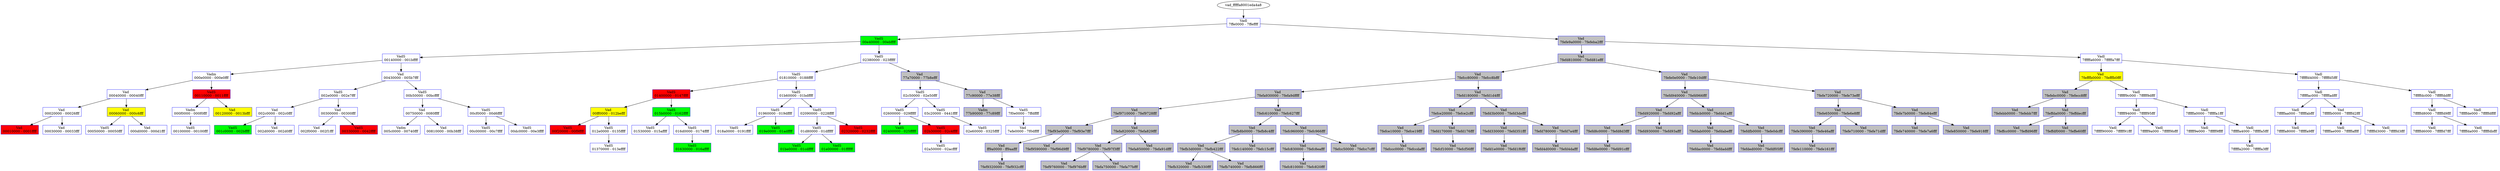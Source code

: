 /* Pid:   1248 */
digraph processtree {
graph [rankdir = "TB"];
vad_fffffa8001eda4a8 -> vad_fffffa8001ec6900
vad_fffffa8001ec6900 [label = "{ Vadl\n7ffe0000 - 7ffeffff }"shape = "record" color = "blue" style = "filled" fillcolor = "white"];
vad_fffffa8001ec6900 -> vad_fffffa8001eedec0
vad_fffffa8001eedec0 [label = "{ VadS\n00e40000 - 00ebffff }"shape = "record" color = "blue" style = "filled" fillcolor = "green"];
vad_fffffa8001eedec0 -> vad_fffffa8001ed8580
vad_fffffa8001ed8580 [label = "{ VadS\n00140000 - 001bffff }"shape = "record" color = "blue" style = "filled" fillcolor = "white"];
vad_fffffa8001ed8580 -> vad_fffffa8001edc3d0
vad_fffffa8001edc3d0 [label = "{ Vadm\n000e0000 - 000e0fff }"shape = "record" color = "blue" style = "filled" fillcolor = "white"];
vad_fffffa8001edc3d0 -> vad_fffffa8001edaf80
vad_fffffa8001edaf80 [label = "{ Vad \n00040000 - 00040fff }"shape = "record" color = "blue" style = "filled" fillcolor = "white"];
vad_fffffa8001edaf80 -> vad_fffffa8001ed6880
vad_fffffa8001ed6880 [label = "{ Vad \n00020000 - 00026fff }"shape = "record" color = "blue" style = "filled" fillcolor = "white"];
vad_fffffa8001ed6880 -> vad_fffffa8001edc180
vad_fffffa8001edc180 [label = "{ Vad \n00010000 - 0001ffff }"shape = "record" color = "blue" style = "filled" fillcolor = "red"];
vad_fffffa8001ed6880 -> vad_fffffa8001ed9d60
vad_fffffa8001ed9d60 [label = "{ Vad \n00030000 - 00033fff }"shape = "record" color = "blue" style = "filled" fillcolor = "white"];
vad_fffffa8001edaf80 -> vad_fffffa8001edadb0
vad_fffffa8001edadb0 [label = "{ Vad \n00060000 - 000c6fff }"shape = "record" color = "blue" style = "filled" fillcolor = "yellow"];
vad_fffffa8001edadb0 -> vad_fffffa8001ed9010
vad_fffffa8001ed9010 [label = "{ VadS\n00050000 - 00050fff }"shape = "record" color = "blue" style = "filled" fillcolor = "white"];
vad_fffffa8001edadb0 -> vad_fffffa8001edc500
vad_fffffa8001edc500 [label = "{ Vad \n000d0000 - 000d1fff }"shape = "record" color = "blue" style = "filled" fillcolor = "white"];
vad_fffffa8001edc3d0 -> vad_fffffa8001ec69a0
vad_fffffa8001ec69a0 [label = "{ VadS\n00110000 - 0011ffff }"shape = "record" color = "blue" style = "filled" fillcolor = "red"];
vad_fffffa8001ec69a0 -> vad_fffffa8001edac80
vad_fffffa8001edac80 [label = "{ Vadm\n000f0000 - 000f0fff }"shape = "record" color = "blue" style = "filled" fillcolor = "white"];
vad_fffffa8001edac80 -> vad_fffffa8001f29750
vad_fffffa8001f29750 [label = "{ VadS\n00100000 - 00100fff }"shape = "record" color = "blue" style = "filled" fillcolor = "white"];
vad_fffffa8001ec69a0 -> vad_fffffa8001f324a0
vad_fffffa8001f324a0 [label = "{ Vad \n00120000 - 0013bfff }"shape = "record" color = "blue" style = "filled" fillcolor = "yellow"];
vad_fffffa8001ed8580 -> vad_fffffa8001edbcb0
vad_fffffa8001edbcb0 [label = "{ Vad \n00430000 - 005b7fff }"shape = "record" color = "blue" style = "filled" fillcolor = "white"];
vad_fffffa8001edbcb0 -> vad_fffffa8001f60570
vad_fffffa8001f60570 [label = "{ VadS\n002e0000 - 002e7fff }"shape = "record" color = "blue" style = "filled" fillcolor = "white"];
vad_fffffa8001f60570 -> vad_fffffa8001f59890
vad_fffffa8001f59890 [label = "{ Vad \n002c0000 - 002c0fff }"shape = "record" color = "blue" style = "filled" fillcolor = "white"];
vad_fffffa8001f59890 -> vad_fffffa8001ec5b10
vad_fffffa8001ec5b10 [label = "{ VadS\n001c0000 - 002bffff }"shape = "record" color = "blue" style = "filled" fillcolor = "green"];
vad_fffffa8001f59890 -> vad_fffffa8001f272f0
vad_fffffa8001f272f0 [label = "{ Vad \n002d0000 - 002d0fff }"shape = "record" color = "blue" style = "filled" fillcolor = "white"];
vad_fffffa8001f60570 -> vad_fffffa800206e420
vad_fffffa800206e420 [label = "{ Vad \n00300000 - 00300fff }"shape = "record" color = "blue" style = "filled" fillcolor = "white"];
vad_fffffa800206e420 -> vad_fffffa800203e2f0
vad_fffffa800203e2f0 [label = "{ Vad \n002f0000 - 002f1fff }"shape = "record" color = "blue" style = "filled" fillcolor = "white"];
vad_fffffa800206e420 -> vad_fffffa8001ed5520
vad_fffffa8001ed5520 [label = "{ VadS\n00330000 - 0042ffff }"shape = "record" color = "blue" style = "filled" fillcolor = "red"];
vad_fffffa8001edbcb0 -> vad_fffffa8001ed9ad0
vad_fffffa8001ed9ad0 [label = "{ VadS\n00b50000 - 00bcffff }"shape = "record" color = "blue" style = "filled" fillcolor = "white"];
vad_fffffa8001ed9ad0 -> vad_fffffa8001ed6910
vad_fffffa8001ed6910 [label = "{ Vad \n00750000 - 0080ffff }"shape = "record" color = "blue" style = "filled" fillcolor = "white"];
vad_fffffa8001ed6910 -> vad_fffffa8001ec5bc0
vad_fffffa8001ec5bc0 [label = "{ Vadm\n005c0000 - 00740fff }"shape = "record" color = "blue" style = "filled" fillcolor = "white"];
vad_fffffa8001ed6910 -> vad_fffffa8001edc470
vad_fffffa8001edc470 [label = "{ Vad \n00810000 - 00b38fff }"shape = "record" color = "blue" style = "filled" fillcolor = "white"];
vad_fffffa8001ed9ad0 -> vad_fffffa80020f2e60
vad_fffffa80020f2e60 [label = "{ VadS\n00cf0000 - 00d6ffff }"shape = "record" color = "blue" style = "filled" fillcolor = "white"];
vad_fffffa80020f2e60 -> vad_fffffa80010400d0
vad_fffffa80010400d0 [label = "{ VadS\n00c00000 - 00c7ffff }"shape = "record" color = "blue" style = "filled" fillcolor = "white"];
vad_fffffa80020f2e60 -> vad_fffffa8001f32180
vad_fffffa8001f32180 [label = "{ VadS\n00dc0000 - 00e3ffff }"shape = "record" color = "blue" style = "filled" fillcolor = "white"];
vad_fffffa8001eedec0 -> vad_fffffa8001f3b6a0
vad_fffffa8001f3b6a0 [label = "{ VadS\n02380000 - 023fffff }"shape = "record" color = "blue" style = "filled" fillcolor = "white"];
vad_fffffa8001f3b6a0 -> vad_fffffa8001f405f0
vad_fffffa8001f405f0 [label = "{ VadS\n01810000 - 0188ffff }"shape = "record" color = "blue" style = "filled" fillcolor = "white"];
vad_fffffa8001f405f0 -> vad_fffffa8001eebd00
vad_fffffa8001eebd00 [label = "{ VadS\n01400000 - 0147ffff }"shape = "record" color = "blue" style = "filled" fillcolor = "red"];
vad_fffffa8001eebd00 -> vad_fffffa8001ee8f80
vad_fffffa8001ee8f80 [label = "{ Vad \n00ff0000 - 012befff }"shape = "record" color = "blue" style = "filled" fillcolor = "yellow"];
vad_fffffa8001ee8f80 -> vad_fffffa8001edb660
vad_fffffa8001edb660 [label = "{ VadS\n00f20000 - 00f9ffff }"shape = "record" color = "blue" style = "filled" fillcolor = "red"];
vad_fffffa8001ee8f80 -> vad_fffffa8001f04d70
vad_fffffa8001f04d70 [label = "{ VadS\n012e0000 - 0135ffff }"shape = "record" color = "blue" style = "filled" fillcolor = "white"];
vad_fffffa8001f04d70 -> vad_fffffa8001f34580
vad_fffffa8001f34580 [label = "{ VadS\n01370000 - 013effff }"shape = "record" color = "blue" style = "filled" fillcolor = "white"];
vad_fffffa8001eebd00 -> vad_fffffa8001f296f0
vad_fffffa8001f296f0 [label = "{ VadS\n015b0000 - 0162ffff }"shape = "record" color = "blue" style = "filled" fillcolor = "green"];
vad_fffffa8001f296f0 -> vad_fffffa8001317370
vad_fffffa8001317370 [label = "{ VadS\n01530000 - 015affff }"shape = "record" color = "blue" style = "filled" fillcolor = "white"];
vad_fffffa8001f296f0 -> vad_fffffa8001f34210
vad_fffffa8001f34210 [label = "{ VadS\n016d0000 - 0174ffff }"shape = "record" color = "blue" style = "filled" fillcolor = "white"];
vad_fffffa8001f34210 -> vad_fffffa8001eea7e0
vad_fffffa8001eea7e0 [label = "{ VadS\n01630000 - 016affff }"shape = "record" color = "blue" style = "filled" fillcolor = "green"];
vad_fffffa8001f405f0 -> vad_fffffa8001f64ac0
vad_fffffa8001f64ac0 [label = "{ VadS\n01b60000 - 01bdffff }"shape = "record" color = "blue" style = "filled" fillcolor = "white"];
vad_fffffa8001f64ac0 -> vad_fffffa8001f521f0
vad_fffffa8001f521f0 [label = "{ VadS\n01960000 - 019dffff }"shape = "record" color = "blue" style = "filled" fillcolor = "white"];
vad_fffffa8001f521f0 -> vad_fffffa8001f41220
vad_fffffa8001f41220 [label = "{ VadS\n018a0000 - 0191ffff }"shape = "record" color = "blue" style = "filled" fillcolor = "white"];
vad_fffffa8001f521f0 -> vad_fffffa8001f61670
vad_fffffa8001f61670 [label = "{ VadS\n019e0000 - 01adffff }"shape = "record" color = "blue" style = "filled" fillcolor = "green"];
vad_fffffa8001f64ac0 -> vad_fffffa80021eb2d0
vad_fffffa80021eb2d0 [label = "{ VadS\n02090000 - 0228ffff }"shape = "record" color = "blue" style = "filled" fillcolor = "white"];
vad_fffffa80021eb2d0 -> vad_fffffa8002025c20
vad_fffffa8002025c20 [label = "{ VadS\n01d80000 - 01dfffff }"shape = "record" color = "blue" style = "filled" fillcolor = "white"];
vad_fffffa8002025c20 -> vad_fffffa8001f68a30
vad_fffffa8001f68a30 [label = "{ VadS\n01be0000 - 01cdffff }"shape = "record" color = "blue" style = "filled" fillcolor = "green"];
vad_fffffa8002025c20 -> vad_fffffa8002013620
vad_fffffa8002013620 [label = "{ VadS\n01e00000 - 01ffffff }"shape = "record" color = "blue" style = "filled" fillcolor = "green"];
vad_fffffa80021eb2d0 -> vad_fffffa8002069720
vad_fffffa8002069720 [label = "{ VadS\n02320000 - 0232ffff }"shape = "record" color = "blue" style = "filled" fillcolor = "red"];
vad_fffffa8001f3b6a0 -> vad_fffffa8001edc2a0
vad_fffffa8001edc2a0 [label = "{ Vad \n77a70000 - 77b8efff }"shape = "record" color = "blue" style = "filled" fillcolor = "gray"];
vad_fffffa8001edc2a0 -> vad_fffffa8001e88740
vad_fffffa8001e88740 [label = "{ VadS\n02c50000 - 02e50fff }"shape = "record" color = "blue" style = "filled" fillcolor = "white"];
vad_fffffa8001e88740 -> vad_fffffa8001f526b0
vad_fffffa8001f526b0 [label = "{ VadS\n02600000 - 029fffff }"shape = "record" color = "blue" style = "filled" fillcolor = "white"];
vad_fffffa8001f526b0 -> vad_fffffa8002071a90
vad_fffffa8002071a90 [label = "{ VadS\n02400000 - 025fffff }"shape = "record" color = "blue" style = "filled" fillcolor = "green"];
vad_fffffa8001f526b0 -> vad_fffffa8001d014e0
vad_fffffa8001d014e0 [label = "{ VadS\n02b30000 - 02c4ffff }"shape = "record" color = "blue" style = "filled" fillcolor = "red"];
vad_fffffa8001d014e0 -> vad_fffffa80021ef2a0
vad_fffffa80021ef2a0 [label = "{ VadS\n02a50000 - 02acffff }"shape = "record" color = "blue" style = "filled" fillcolor = "white"];
vad_fffffa8001e88740 -> vad_fffffa80020f6190
vad_fffffa80020f6190 [label = "{ VadS\n03c20000 - 0441ffff }"shape = "record" color = "blue" style = "filled" fillcolor = "white"];
vad_fffffa80020f6190 -> vad_fffffa8001ce2ca0
vad_fffffa8001ce2ca0 [label = "{ VadS\n02e60000 - 0325ffff }"shape = "record" color = "blue" style = "filled" fillcolor = "white"];
vad_fffffa8001edc2a0 -> vad_fffffa8001ed85d0
vad_fffffa8001ed85d0 [label = "{ Vad \n77c90000 - 77e38fff }"shape = "record" color = "blue" style = "filled" fillcolor = "gray"];
vad_fffffa8001ed85d0 -> vad_fffffa8001edc330
vad_fffffa8001edc330 [label = "{ Vadm\n77b90000 - 77c89fff }"shape = "record" color = "blue" style = "filled" fillcolor = "gray"];
vad_fffffa8001ed85d0 -> vad_fffffa8001ed8220
vad_fffffa8001ed8220 [label = "{ VadS\n7f0e0000 - 7ffdffff }"shape = "record" color = "blue" style = "filled" fillcolor = "white"];
vad_fffffa8001ed8220 -> vad_fffffa8001edae40
vad_fffffa8001edae40 [label = "{ Vad \n7efe0000 - 7f0dffff }"shape = "record" color = "blue" style = "filled" fillcolor = "white"];
vad_fffffa8001ec6900 -> vad_fffffa8001edbf80
vad_fffffa8001edbf80 [label = "{ Vad \n7fefe9a0000 - 7fefeba2fff }"shape = "record" color = "blue" style = "filled" fillcolor = "gray"];
vad_fffffa8001edbf80 -> vad_fffffa8001ee5500
vad_fffffa8001ee5500 [label = "{ Vad \n7fefd810000 - 7fefd81efff }"shape = "record" color = "blue" style = "filled" fillcolor = "gray"];
vad_fffffa8001ee5500 -> vad_fffffa8001f04f80
vad_fffffa8001f04f80 [label = "{ Vad \n7fefcc80000 - 7fefcc8bfff }"shape = "record" color = "blue" style = "filled" fillcolor = "gray"];
vad_fffffa8001f04f80 -> vad_fffffa8001eeb010
vad_fffffa8001eeb010 [label = "{ Vad \n7fefa930000 - 7fefa9dffff }"shape = "record" color = "blue" style = "filled" fillcolor = "gray"];
vad_fffffa8001eeb010 -> vad_fffffa8002009500
vad_fffffa8002009500 [label = "{ Vad \n7fef9710000 - 7fef9728fff }"shape = "record" color = "blue" style = "filled" fillcolor = "gray"];
vad_fffffa8002009500 -> vad_fffffa800206f860
vad_fffffa800206f860 [label = "{ Vad \n7fef93e0000 - 7fef93e7fff }"shape = "record" color = "blue" style = "filled" fillcolor = "gray"];
vad_fffffa800206f860 -> vad_fffffa8001ec5a80
vad_fffffa8001ec5a80 [label = "{ Vad \nff9a0000 - ff9aafff }"shape = "record" color = "blue" style = "filled" fillcolor = "gray"];
vad_fffffa8001ec5a80 -> vad_fffffa8002070b50
vad_fffffa8002070b50 [label = "{ Vad \n7fef9320000 - 7fef932cfff }"shape = "record" color = "blue" style = "filled" fillcolor = "gray"];
vad_fffffa800206f860 -> vad_fffffa8002014e40
vad_fffffa8002014e40 [label = "{ Vad \n7fef9590000 - 7fef96d9fff }"shape = "record" color = "blue" style = "filled" fillcolor = "gray"];
vad_fffffa8002009500 -> vad_fffffa8001f32250
vad_fffffa8001f32250 [label = "{ Vad \n7fefa820000 - 7fefa829fff }"shape = "record" color = "blue" style = "filled" fillcolor = "gray"];
vad_fffffa8001f32250 -> vad_fffffa8002070640
vad_fffffa8002070640 [label = "{ Vad \n7fef9780000 - 7fef97f3fff }"shape = "record" color = "blue" style = "filled" fillcolor = "gray"];
vad_fffffa8002070640 -> vad_fffffa8002080b20
vad_fffffa8002080b20 [label = "{ Vad \n7fef9760000 - 7fef976bfff }"shape = "record" color = "blue" style = "filled" fillcolor = "gray"];
vad_fffffa8002070640 -> vad_fffffa8001f5eae0
vad_fffffa8001f5eae0 [label = "{ Vad \n7fefa750000 - 7fefa77bfff }"shape = "record" color = "blue" style = "filled" fillcolor = "gray"];
vad_fffffa8001f32250 -> vad_fffffa8001f0a610
vad_fffffa8001f0a610 [label = "{ Vad \n7fefa850000 - 7fefa91dfff }"shape = "record" color = "blue" style = "filled" fillcolor = "gray"];
vad_fffffa8001eeb010 -> vad_fffffa8001f15d90
vad_fffffa8001f15d90 [label = "{ Vad \n7fefc610000 - 7fefc627fff }"shape = "record" color = "blue" style = "filled" fillcolor = "gray"];
vad_fffffa8001f15d90 -> vad_fffffa8002070310
vad_fffffa8002070310 [label = "{ Vad \n7fefb8b0000 - 7fefb8c4fff }"shape = "record" color = "blue" style = "filled" fillcolor = "gray"];
vad_fffffa8002070310 -> vad_fffffa8001f06ac0
vad_fffffa8001f06ac0 [label = "{ Vad \n7fefb3d0000 - 7fefb422fff }"shape = "record" color = "blue" style = "filled" fillcolor = "gray"];
vad_fffffa8001f06ac0 -> vad_fffffa8001f404d0
vad_fffffa8001f404d0 [label = "{ Vad \n7fefb320000 - 7fefb330fff }"shape = "record" color = "blue" style = "filled" fillcolor = "gray"];
vad_fffffa8001f06ac0 -> vad_fffffa8001e18e00
vad_fffffa8001e18e00 [label = "{ Vad \n7fefb740000 - 7fefb866fff }"shape = "record" color = "blue" style = "filled" fillcolor = "gray"];
vad_fffffa8002070310 -> vad_fffffa80020b60b0
vad_fffffa80020b60b0 [label = "{ Vad \n7fefc140000 - 7fefc15cfff }"shape = "record" color = "blue" style = "filled" fillcolor = "gray"];
vad_fffffa8001f15d90 -> vad_fffffa8001f3f180
vad_fffffa8001f3f180 [label = "{ Vad \n7fefc960000 - 7fefc966fff }"shape = "record" color = "blue" style = "filled" fillcolor = "gray"];
vad_fffffa8001f3f180 -> vad_fffffa8001f092e0
vad_fffffa8001f092e0 [label = "{ Vad \n7fefc830000 - 7fefc8eafff }"shape = "record" color = "blue" style = "filled" fillcolor = "gray"];
vad_fffffa8001f092e0 -> vad_fffffa8001f24950
vad_fffffa8001f24950 [label = "{ Vad \n7fefc810000 - 7fefc820fff }"shape = "record" color = "blue" style = "filled" fillcolor = "gray"];
vad_fffffa8001f3f180 -> vad_fffffa8001f66480
vad_fffffa8001f66480 [label = "{ Vad \n7fefcc50000 - 7fefcc7cfff }"shape = "record" color = "blue" style = "filled" fillcolor = "gray"];
vad_fffffa8001f04f80 -> vad_fffffa8001f40560
vad_fffffa8001f40560 [label = "{ Vad \n7fefd180000 - 7fefd1d4fff }"shape = "record" color = "blue" style = "filled" fillcolor = "gray"];
vad_fffffa8001f40560 -> vad_fffffa8001e62530
vad_fffffa8001e62530 [label = "{ Vad \n7fefce20000 - 7fefce2cfff }"shape = "record" color = "blue" style = "filled" fillcolor = "gray"];
vad_fffffa8001e62530 -> vad_fffffa8001f297a0
vad_fffffa8001f297a0 [label = "{ Vad \n7fefce10000 - 7fefce19fff }"shape = "record" color = "blue" style = "filled" fillcolor = "gray"];
vad_fffffa8001f297a0 -> vad_fffffa8001f3fdb0
vad_fffffa8001f3fdb0 [label = "{ Vad \n7fefccc0000 - 7fefccdafff }"shape = "record" color = "blue" style = "filled" fillcolor = "gray"];
vad_fffffa8001e62530 -> vad_fffffa8000cf4e30
vad_fffffa8000cf4e30 [label = "{ Vad \n7fefd170000 - 7fefd176fff }"shape = "record" color = "blue" style = "filled" fillcolor = "gray"];
vad_fffffa8000cf4e30 -> vad_fffffa8002070700
vad_fffffa8002070700 [label = "{ Vad \n7fefcf10000 - 7fefcf56fff }"shape = "record" color = "blue" style = "filled" fillcolor = "gray"];
vad_fffffa8001f40560 -> vad_fffffa8001eea230
vad_fffffa8001eea230 [label = "{ Vad \n7fefd3b0000 - 7fefd3defff }"shape = "record" color = "blue" style = "filled" fillcolor = "gray"];
vad_fffffa8001eea230 -> vad_fffffa8001fae980
vad_fffffa8001fae980 [label = "{ Vad \n7fefd330000 - 7fefd351fff }"shape = "record" color = "blue" style = "filled" fillcolor = "gray"];
vad_fffffa8001fae980 -> vad_fffffa8001f3b2c0
vad_fffffa8001f3b2c0 [label = "{ Vad \n7fefd1e0000 - 7fefd1f6fff }"shape = "record" color = "blue" style = "filled" fillcolor = "gray"];
vad_fffffa8001eea230 -> vad_fffffa8001eefc30
vad_fffffa8001eefc30 [label = "{ Vad \n7fefd780000 - 7fefd7a4fff }"shape = "record" color = "blue" style = "filled" fillcolor = "gray"];
vad_fffffa8001eefc30 -> vad_fffffa8001dc13b0
vad_fffffa8001dc13b0 [label = "{ Vad \n7fefd4d0000 - 7fefd4dafff }"shape = "record" color = "blue" style = "filled" fillcolor = "gray"];
vad_fffffa8001ee5500 -> vad_fffffa8001eda590
vad_fffffa8001eda590 [label = "{ Vad \n7fefe0e0000 - 7fefe10dfff }"shape = "record" color = "blue" style = "filled" fillcolor = "gray"];
vad_fffffa8001eda590 -> vad_fffffa8001f40740
vad_fffffa8001f40740 [label = "{ Vad \n7fefd940000 - 7fefd966fff }"shape = "record" color = "blue" style = "filled" fillcolor = "gray"];
vad_fffffa8001f40740 -> vad_fffffa8001ee8c60
vad_fffffa8001ee8c60 [label = "{ Vad \n7fefd920000 - 7fefd92afff }"shape = "record" color = "blue" style = "filled" fillcolor = "gray"];
vad_fffffa8001ee8c60 -> vad_fffffa8000c400e0
vad_fffffa8000c400e0 [label = "{ Vad \n7fefd8c0000 - 7fefd8d3fff }"shape = "record" color = "blue" style = "filled" fillcolor = "gray"];
vad_fffffa8000c400e0 -> vad_fffffa8001f4bbf0
vad_fffffa8001f4bbf0 [label = "{ Vad \n7fefd8e0000 - 7fefd91cfff }"shape = "record" color = "blue" style = "filled" fillcolor = "gray"];
vad_fffffa8001ee8c60 -> vad_fffffa8001f40410
vad_fffffa8001f40410 [label = "{ Vad \n7fefd930000 - 7fefd93afff }"shape = "record" color = "blue" style = "filled" fillcolor = "gray"];
vad_fffffa8001f40740 -> vad_fffffa8001edc210
vad_fffffa8001edc210 [label = "{ Vad \n7fefdcb0000 - 7fefdd1afff }"shape = "record" color = "blue" style = "filled" fillcolor = "gray"];
vad_fffffa8001edc210 -> vad_fffffa8001f35a10
vad_fffffa8001f35a10 [label = "{ Vad \n7fefdab0000 - 7fefdabefff }"shape = "record" color = "blue" style = "filled" fillcolor = "gray"];
vad_fffffa8001f35a10 -> vad_fffffa8001f35aa0
vad_fffffa8001f35aa0 [label = "{ Vad \n7fefdac0000 - 7fefdaddfff }"shape = "record" color = "blue" style = "filled" fillcolor = "gray"];
vad_fffffa8001edc210 -> vad_fffffa8001eda960
vad_fffffa8001eda960 [label = "{ Vad \n7fefdfb0000 - 7fefe0dcfff }"shape = "record" color = "blue" style = "filled" fillcolor = "gray"];
vad_fffffa8001eda960 -> vad_fffffa8001f19330
vad_fffffa8001f19330 [label = "{ Vad \n7fefded0000 - 7fefdf05fff }"shape = "record" color = "blue" style = "filled" fillcolor = "gray"];
vad_fffffa8001eda590 -> vad_fffffa8001eda9f0
vad_fffffa8001eda9f0 [label = "{ Vad \n7fefe720000 - 7fefe73efff }"shape = "record" color = "blue" style = "filled" fillcolor = "gray"];
vad_fffffa8001eda9f0 -> vad_fffffa8001f27380
vad_fffffa8001f27380 [label = "{ Vad \n7fefe650000 - 7fefe6e8fff }"shape = "record" color = "blue" style = "filled" fillcolor = "gray"];
vad_fffffa8001f27380 -> vad_fffffa8001ee5590
vad_fffffa8001ee5590 [label = "{ Vad \n7fefe390000 - 7fefe46afff }"shape = "record" color = "blue" style = "filled" fillcolor = "gray"];
vad_fffffa8001ee5590 -> vad_fffffa8001f68b50
vad_fffffa8001f68b50 [label = "{ Vad \n7fefe110000 - 7fefe161fff }"shape = "record" color = "blue" style = "filled" fillcolor = "gray"];
vad_fffffa8001f27380 -> vad_fffffa8001edbdd0
vad_fffffa8001edbdd0 [label = "{ Vad \n7fefe710000 - 7fefe71dfff }"shape = "record" color = "blue" style = "filled" fillcolor = "gray"];
vad_fffffa8001eda9f0 -> vad_fffffa8001edad20
vad_fffffa8001edad20 [label = "{ Vad \n7fefe7b0000 - 7fefe84efff }"shape = "record" color = "blue" style = "filled" fillcolor = "gray"];
vad_fffffa8001edad20 -> vad_fffffa8001edbef0
vad_fffffa8001edbef0 [label = "{ Vad \n7fefe740000 - 7fefe7a6fff }"shape = "record" color = "blue" style = "filled" fillcolor = "gray"];
vad_fffffa8001edad20 -> vad_fffffa8001edbd40
vad_fffffa8001edbd40 [label = "{ Vad \n7fefe850000 - 7fefe918fff }"shape = "record" color = "blue" style = "filled" fillcolor = "gray"];
vad_fffffa8001edbf80 -> vad_fffffa80013b64b0
vad_fffffa80013b64b0 [label = "{ Vadl\n7fffffa6000 - 7fffffa7fff }"shape = "record" color = "blue" style = "filled" fillcolor = "white"];
vad_fffffa80013b64b0 -> vad_fffffa8001eda750
vad_fffffa8001eda750 [label = "{ Vad \n7fefffb0000 - 7fefffb0fff }"shape = "record" color = "blue" style = "filled" fillcolor = "yellow"];
vad_fffffa8001eda750 -> vad_fffffa8001ed55e0
vad_fffffa8001ed55e0 [label = "{ Vad \n7fefebc0000 - 7fefecc8fff }"shape = "record" color = "blue" style = "filled" fillcolor = "gray"];
vad_fffffa8001ed55e0 -> vad_fffffa8001f13aa0
vad_fffffa8001f13aa0 [label = "{ Vad \n7fefebb0000 - 7fefebb7fff }"shape = "record" color = "blue" style = "filled" fillcolor = "gray"];
vad_fffffa8001ed55e0 -> vad_fffffa8001f40cf0
vad_fffffa8001f40cf0 [label = "{ Vad \n7feffda0000 - 7feffdecfff }"shape = "record" color = "blue" style = "filled" fillcolor = "gray"];
vad_fffffa8001f40cf0 -> vad_fffffa8001e6ed50
vad_fffffa8001e6ed50 [label = "{ Vad \n7feffcc0000 - 7feffd96fff }"shape = "record" color = "blue" style = "filled" fillcolor = "gray"];
vad_fffffa8001f40cf0 -> vad_fffffa8001f00a20
vad_fffffa8001f00a20 [label = "{ Vad \n7feffdf0000 - 7feffe60fff }"shape = "record" color = "blue" style = "filled" fillcolor = "gray"];
vad_fffffa8001eda750 -> vad_fffffa8001f64a20
vad_fffffa8001f64a20 [label = "{ Vadl\n7fffff9c000 - 7fffff9dfff }"shape = "record" color = "blue" style = "filled" fillcolor = "white"];
vad_fffffa8001f64a20 -> vad_fffffa8001e2fc50
vad_fffffa8001e2fc50 [label = "{ Vadl\n7fffff94000 - 7fffff95fff }"shape = "record" color = "blue" style = "filled" fillcolor = "white"];
vad_fffffa8001e2fc50 -> vad_fffffa8002068e50
vad_fffffa8002068e50 [label = "{ Vadl\n7fffff90000 - 7fffff91fff }"shape = "record" color = "blue" style = "filled" fillcolor = "white"];
vad_fffffa8001e2fc50 -> vad_fffffa8000ec7290
vad_fffffa8000ec7290 [label = "{ Vadl\n7fffff9a000 - 7fffff9bfff }"shape = "record" color = "blue" style = "filled" fillcolor = "white"];
vad_fffffa8001f64a20 -> vad_fffffa8001f44250
vad_fffffa8001f44250 [label = "{ Vadl\n7fffffa0000 - 7fffffa1fff }"shape = "record" color = "blue" style = "filled" fillcolor = "white"];
vad_fffffa8001f44250 -> vad_fffffa8001f536a0
vad_fffffa8001f536a0 [label = "{ Vadl\n7fffff9e000 - 7fffff9ffff }"shape = "record" color = "blue" style = "filled" fillcolor = "white"];
vad_fffffa8001f44250 -> vad_fffffa8001f43960
vad_fffffa8001f43960 [label = "{ Vadl\n7fffffa4000 - 7fffffa5fff }"shape = "record" color = "blue" style = "filled" fillcolor = "white"];
vad_fffffa8001f43960 -> vad_fffffa8001f448f0
vad_fffffa8001f448f0 [label = "{ Vadl\n7fffffa2000 - 7fffffa3fff }"shape = "record" color = "blue" style = "filled" fillcolor = "white"];
vad_fffffa80013b64b0 -> vad_fffffa8001eeedf0
vad_fffffa8001eeedf0 [label = "{ Vadl\n7fffffd4000 - 7fffffd5fff }"shape = "record" color = "blue" style = "filled" fillcolor = "white"];
vad_fffffa8001eeedf0 -> vad_fffffa8001eeeb40
vad_fffffa8001eeeb40 [label = "{ Vadl\n7fffffac000 - 7fffffadfff }"shape = "record" color = "blue" style = "filled" fillcolor = "white"];
vad_fffffa8001eeeb40 -> vad_fffffa8001cfe510
vad_fffffa8001cfe510 [label = "{ Vadl\n7fffffaa000 - 7fffffabfff }"shape = "record" color = "blue" style = "filled" fillcolor = "white"];
vad_fffffa8001cfe510 -> vad_fffffa80012ce1c0
vad_fffffa80012ce1c0 [label = "{ Vadl\n7fffffa8000 - 7fffffa9fff }"shape = "record" color = "blue" style = "filled" fillcolor = "white"];
vad_fffffa8001eeeb40 -> vad_fffffa8001ed8850
vad_fffffa8001ed8850 [label = "{ Vad \n7fffffb0000 - 7fffffd2fff }"shape = "record" color = "blue" style = "filled" fillcolor = "white"];
vad_fffffa8001ed8850 -> vad_fffffa8001f032e0
vad_fffffa8001f032e0 [label = "{ Vadl\n7fffffae000 - 7fffffaffff }"shape = "record" color = "blue" style = "filled" fillcolor = "white"];
vad_fffffa8001ed8850 -> vad_fffffa8001ed9b20
vad_fffffa8001ed9b20 [label = "{ Vadl\n7fffffd3000 - 7fffffd3fff }"shape = "record" color = "blue" style = "filled" fillcolor = "white"];
vad_fffffa8001eeedf0 -> vad_fffffa8001ee63f0
vad_fffffa8001ee63f0 [label = "{ Vadl\n7fffffdc000 - 7fffffddfff }"shape = "record" color = "blue" style = "filled" fillcolor = "white"];
vad_fffffa8001ee63f0 -> vad_fffffa800103e700
vad_fffffa800103e700 [label = "{ Vadl\n7fffffd8000 - 7fffffd9fff }"shape = "record" color = "blue" style = "filled" fillcolor = "white"];
vad_fffffa800103e700 -> vad_fffffa8001f30250
vad_fffffa8001f30250 [label = "{ Vadl\n7fffffd6000 - 7fffffd7fff }"shape = "record" color = "blue" style = "filled" fillcolor = "white"];
vad_fffffa800103e700 -> vad_fffffa8002198290
vad_fffffa8002198290 [label = "{ Vadl\n7fffffda000 - 7fffffdbfff }"shape = "record" color = "blue" style = "filled" fillcolor = "white"];
vad_fffffa8001ee63f0 -> vad_fffffa8001eda6b0
vad_fffffa8001eda6b0 [label = "{ Vadl\n7fffffde000 - 7fffffdffff }"shape = "record" color = "blue" style = "filled" fillcolor = "white"];
}
